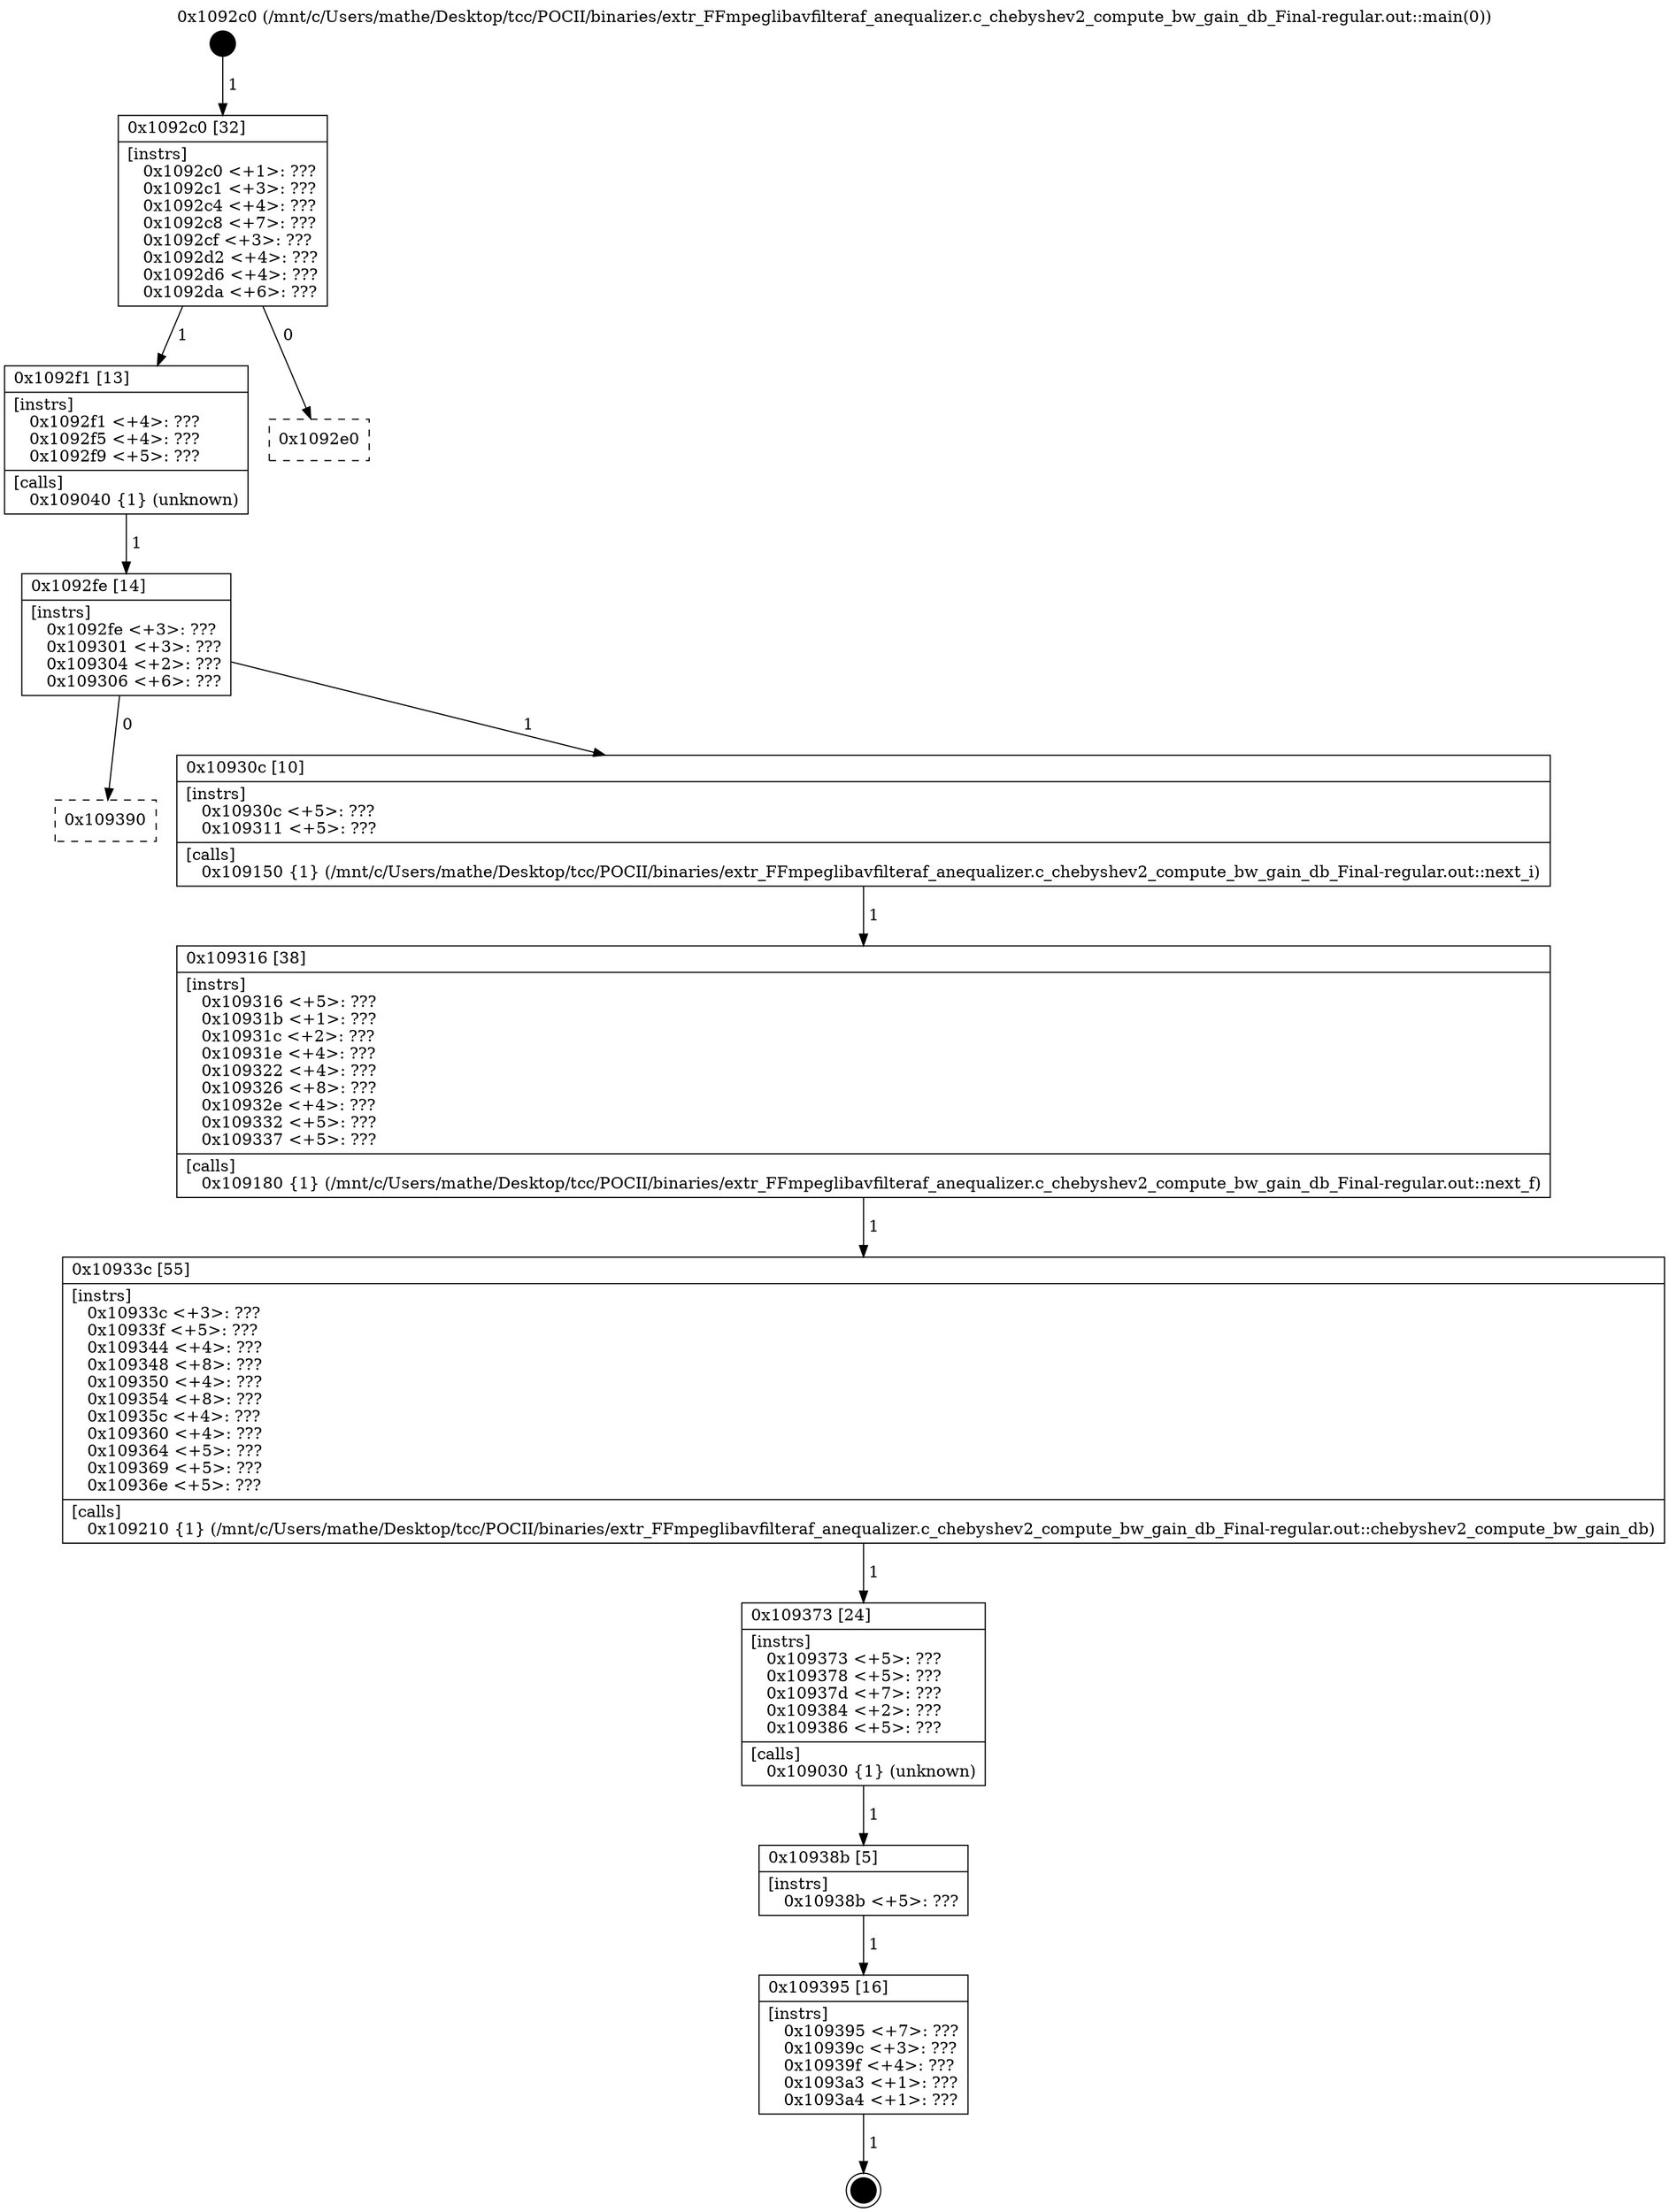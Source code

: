 digraph "0x1092c0" {
  label = "0x1092c0 (/mnt/c/Users/mathe/Desktop/tcc/POCII/binaries/extr_FFmpeglibavfilteraf_anequalizer.c_chebyshev2_compute_bw_gain_db_Final-regular.out::main(0))"
  labelloc = "t"
  node[shape=record]

  Entry [label="",width=0.3,height=0.3,shape=circle,fillcolor=black,style=filled]
  "0x1092c0" [label="{
     0x1092c0 [32]\l
     | [instrs]\l
     &nbsp;&nbsp;0x1092c0 \<+1\>: ???\l
     &nbsp;&nbsp;0x1092c1 \<+3\>: ???\l
     &nbsp;&nbsp;0x1092c4 \<+4\>: ???\l
     &nbsp;&nbsp;0x1092c8 \<+7\>: ???\l
     &nbsp;&nbsp;0x1092cf \<+3\>: ???\l
     &nbsp;&nbsp;0x1092d2 \<+4\>: ???\l
     &nbsp;&nbsp;0x1092d6 \<+4\>: ???\l
     &nbsp;&nbsp;0x1092da \<+6\>: ???\l
  }"]
  "0x1092f1" [label="{
     0x1092f1 [13]\l
     | [instrs]\l
     &nbsp;&nbsp;0x1092f1 \<+4\>: ???\l
     &nbsp;&nbsp;0x1092f5 \<+4\>: ???\l
     &nbsp;&nbsp;0x1092f9 \<+5\>: ???\l
     | [calls]\l
     &nbsp;&nbsp;0x109040 \{1\} (unknown)\l
  }"]
  "0x1092e0" [label="{
     0x1092e0\l
  }", style=dashed]
  "0x1092fe" [label="{
     0x1092fe [14]\l
     | [instrs]\l
     &nbsp;&nbsp;0x1092fe \<+3\>: ???\l
     &nbsp;&nbsp;0x109301 \<+3\>: ???\l
     &nbsp;&nbsp;0x109304 \<+2\>: ???\l
     &nbsp;&nbsp;0x109306 \<+6\>: ???\l
  }"]
  "0x109390" [label="{
     0x109390\l
  }", style=dashed]
  "0x10930c" [label="{
     0x10930c [10]\l
     | [instrs]\l
     &nbsp;&nbsp;0x10930c \<+5\>: ???\l
     &nbsp;&nbsp;0x109311 \<+5\>: ???\l
     | [calls]\l
     &nbsp;&nbsp;0x109150 \{1\} (/mnt/c/Users/mathe/Desktop/tcc/POCII/binaries/extr_FFmpeglibavfilteraf_anequalizer.c_chebyshev2_compute_bw_gain_db_Final-regular.out::next_i)\l
  }"]
  Exit [label="",width=0.3,height=0.3,shape=circle,fillcolor=black,style=filled,peripheries=2]
  "0x109316" [label="{
     0x109316 [38]\l
     | [instrs]\l
     &nbsp;&nbsp;0x109316 \<+5\>: ???\l
     &nbsp;&nbsp;0x10931b \<+1\>: ???\l
     &nbsp;&nbsp;0x10931c \<+2\>: ???\l
     &nbsp;&nbsp;0x10931e \<+4\>: ???\l
     &nbsp;&nbsp;0x109322 \<+4\>: ???\l
     &nbsp;&nbsp;0x109326 \<+8\>: ???\l
     &nbsp;&nbsp;0x10932e \<+4\>: ???\l
     &nbsp;&nbsp;0x109332 \<+5\>: ???\l
     &nbsp;&nbsp;0x109337 \<+5\>: ???\l
     | [calls]\l
     &nbsp;&nbsp;0x109180 \{1\} (/mnt/c/Users/mathe/Desktop/tcc/POCII/binaries/extr_FFmpeglibavfilteraf_anequalizer.c_chebyshev2_compute_bw_gain_db_Final-regular.out::next_f)\l
  }"]
  "0x10933c" [label="{
     0x10933c [55]\l
     | [instrs]\l
     &nbsp;&nbsp;0x10933c \<+3\>: ???\l
     &nbsp;&nbsp;0x10933f \<+5\>: ???\l
     &nbsp;&nbsp;0x109344 \<+4\>: ???\l
     &nbsp;&nbsp;0x109348 \<+8\>: ???\l
     &nbsp;&nbsp;0x109350 \<+4\>: ???\l
     &nbsp;&nbsp;0x109354 \<+8\>: ???\l
     &nbsp;&nbsp;0x10935c \<+4\>: ???\l
     &nbsp;&nbsp;0x109360 \<+4\>: ???\l
     &nbsp;&nbsp;0x109364 \<+5\>: ???\l
     &nbsp;&nbsp;0x109369 \<+5\>: ???\l
     &nbsp;&nbsp;0x10936e \<+5\>: ???\l
     | [calls]\l
     &nbsp;&nbsp;0x109210 \{1\} (/mnt/c/Users/mathe/Desktop/tcc/POCII/binaries/extr_FFmpeglibavfilteraf_anequalizer.c_chebyshev2_compute_bw_gain_db_Final-regular.out::chebyshev2_compute_bw_gain_db)\l
  }"]
  "0x109373" [label="{
     0x109373 [24]\l
     | [instrs]\l
     &nbsp;&nbsp;0x109373 \<+5\>: ???\l
     &nbsp;&nbsp;0x109378 \<+5\>: ???\l
     &nbsp;&nbsp;0x10937d \<+7\>: ???\l
     &nbsp;&nbsp;0x109384 \<+2\>: ???\l
     &nbsp;&nbsp;0x109386 \<+5\>: ???\l
     | [calls]\l
     &nbsp;&nbsp;0x109030 \{1\} (unknown)\l
  }"]
  "0x10938b" [label="{
     0x10938b [5]\l
     | [instrs]\l
     &nbsp;&nbsp;0x10938b \<+5\>: ???\l
  }"]
  "0x109395" [label="{
     0x109395 [16]\l
     | [instrs]\l
     &nbsp;&nbsp;0x109395 \<+7\>: ???\l
     &nbsp;&nbsp;0x10939c \<+3\>: ???\l
     &nbsp;&nbsp;0x10939f \<+4\>: ???\l
     &nbsp;&nbsp;0x1093a3 \<+1\>: ???\l
     &nbsp;&nbsp;0x1093a4 \<+1\>: ???\l
  }"]
  Entry -> "0x1092c0" [label=" 1"]
  "0x1092c0" -> "0x1092f1" [label=" 1"]
  "0x1092c0" -> "0x1092e0" [label=" 0"]
  "0x1092f1" -> "0x1092fe" [label=" 1"]
  "0x1092fe" -> "0x109390" [label=" 0"]
  "0x1092fe" -> "0x10930c" [label=" 1"]
  "0x109395" -> Exit [label=" 1"]
  "0x10930c" -> "0x109316" [label=" 1"]
  "0x109316" -> "0x10933c" [label=" 1"]
  "0x10933c" -> "0x109373" [label=" 1"]
  "0x109373" -> "0x10938b" [label=" 1"]
  "0x10938b" -> "0x109395" [label=" 1"]
}
